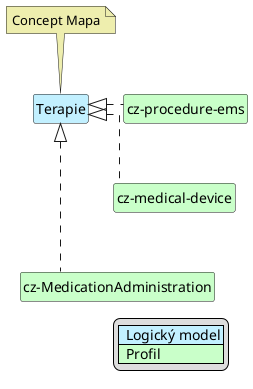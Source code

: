 @startuml
hide circle
hide stereotype
hide members
hide methods
skinparam linetype ortho
skinparam class {
BackgroundColor<<LogicalModel>> #APPLICATION
BackgroundColor<<Profile>> #TECHNOLOGY
}
legend right
| <#APPLICATION>  Logický model |
| <#TECHNOLOGY>  Profil |
endlegend

class "Terapie" <<LogicalModel>> [[StructureDefinition-LogTherapyEmsCz.html]]
note top #EEEEAE [[ConceptMap-Therapy2FHIR-cz.html]]
Concept Mapa
endnote

class "cz-procedure-ems" <<Profile>> [[StructureDefinition-cz-procedure-ems.html]]
class "cz-medical-device" <<Profile>> [[StructureDefinition-cz-medical-device.html]]
class "cz-MedicationAdministration" <<Profile>> [[StructureDefinition-cz-MedicationAdministration.html]]

"Terapie" <|. "cz-procedure-ems"
"Terapie" <|. "cz-medical-device"
"Terapie" <|. "cz-MedicationAdministration"

"cz-procedure-ems" -d[hidden]-> "cz-medical-device"
"cz-medical-device" -d[hidden]-> "cz-MedicationAdministration"

@enduml
